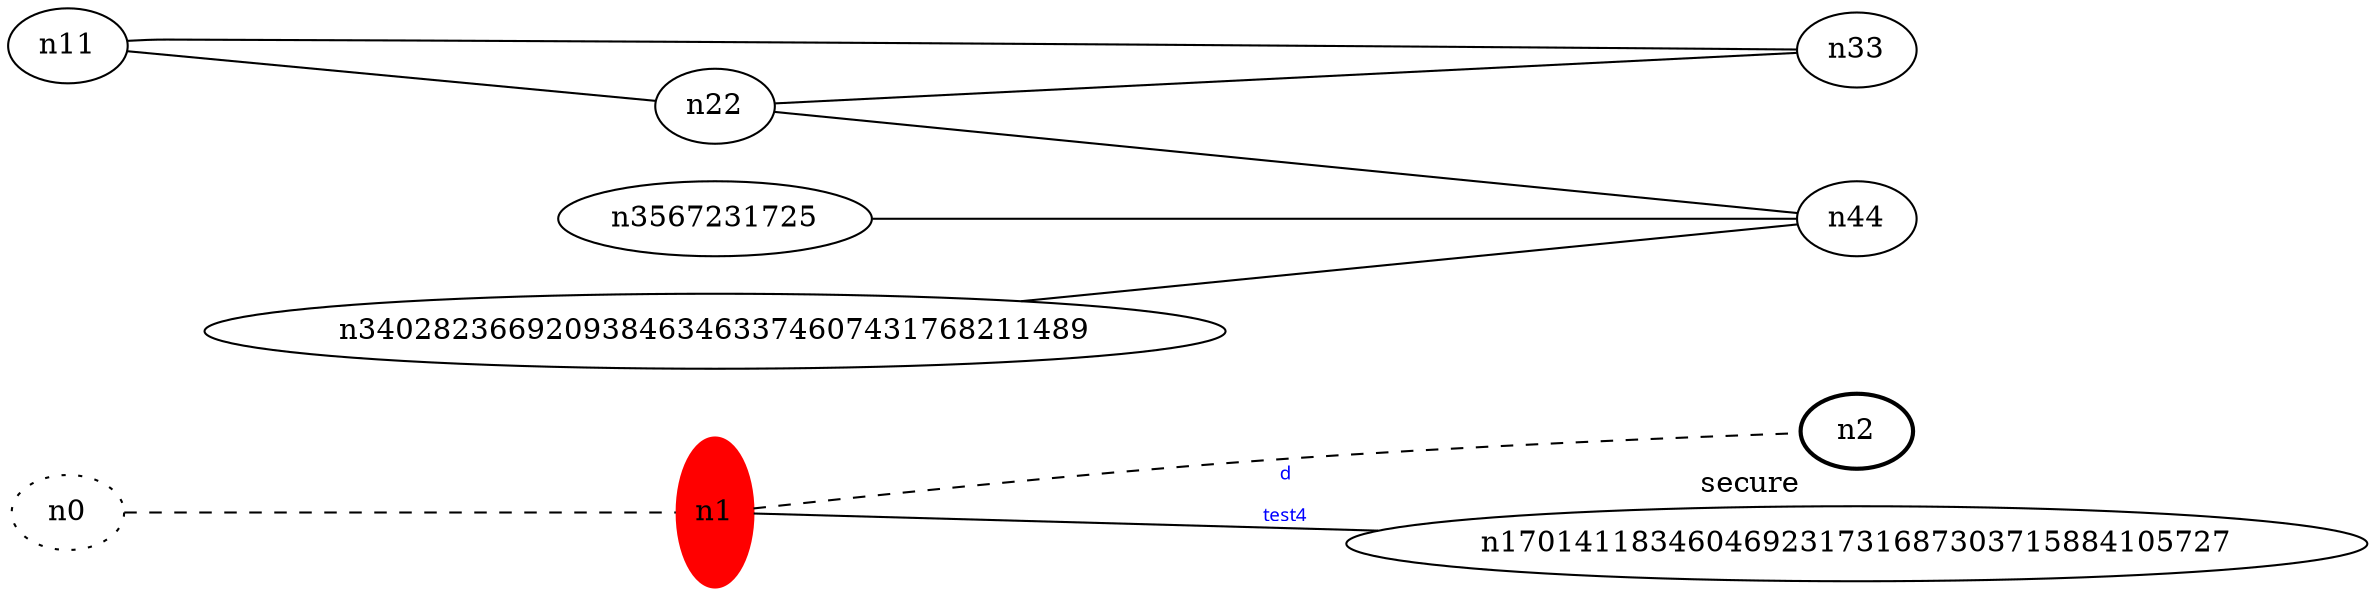 graph test4 {
	rankdir=LR;
	fontcolor=blue; /* c0; c1; c0 -- c1 */
	n0 [style=dotted, fillcolor="#123456"]; // c2; c3; c2 -- c3
	n1 [height=1, width=0, color=red, style=filled];
	n2 [style=bold, xlabel="secure"];
	n0 -- n1 -- n2[style=dashed];
	n1 -- n170141183460469231731687303715884105727 [fontname="comic sans", label="d\n\l\G", fontcolor=blue, fontsize=9];
	n11 -- n22;
	n11 -- n33;
	n3567231725 -- n44;
	n22 -- n33;
	n22 -- n44;
	n340282366920938463463374607431768211489 -- n44;
}
